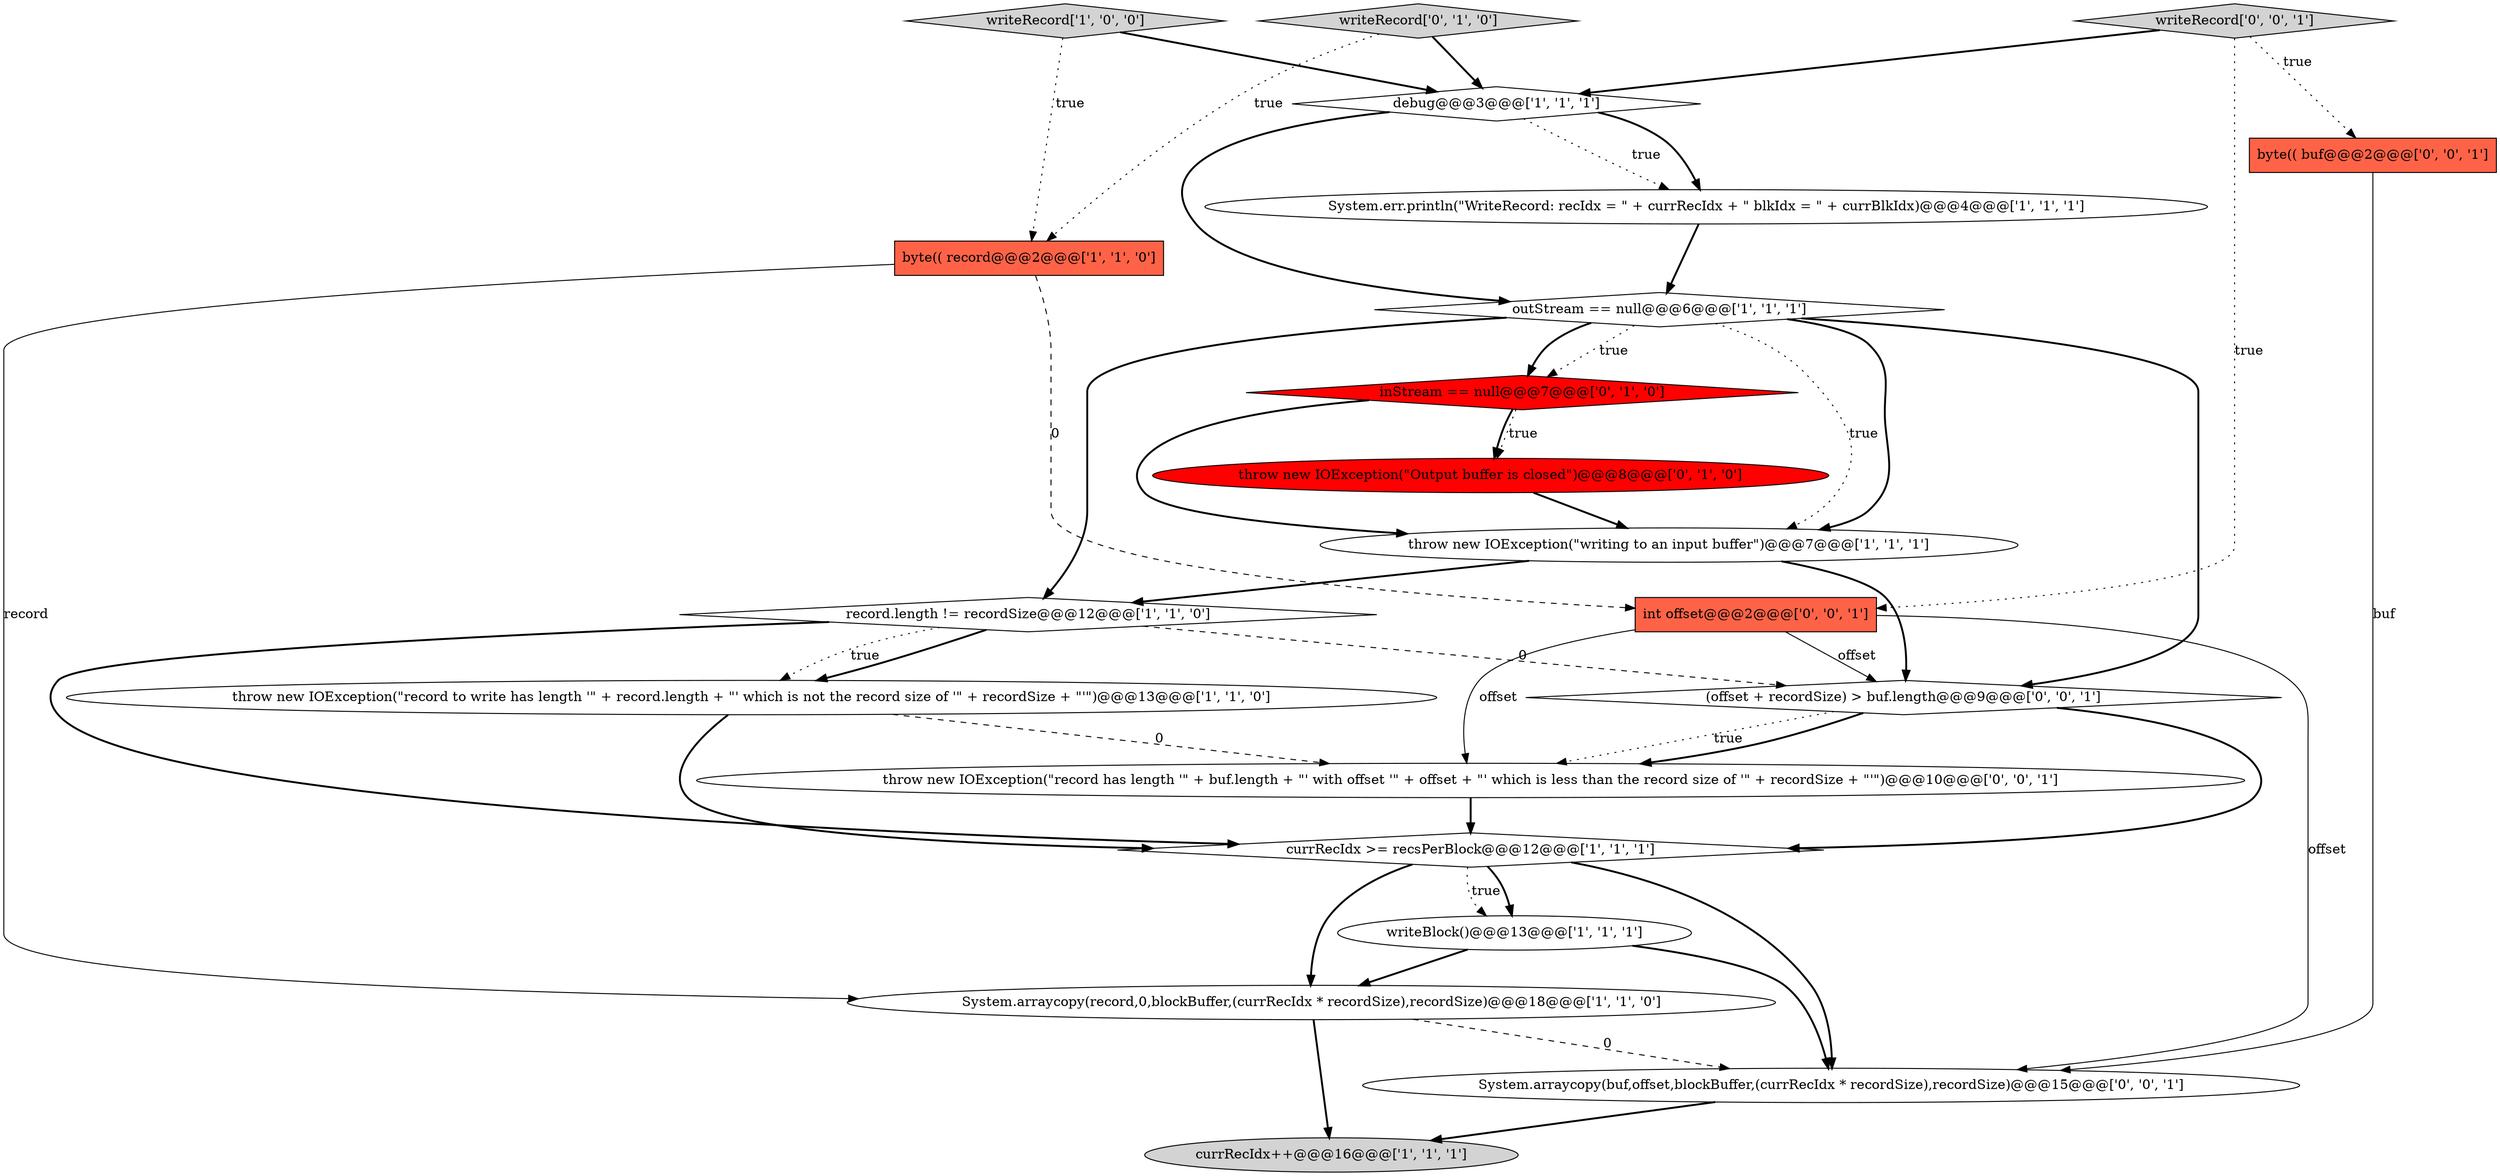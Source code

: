 digraph {
9 [style = filled, label = "currRecIdx++@@@16@@@['1', '1', '1']", fillcolor = lightgray, shape = ellipse image = "AAA0AAABBB1BBB"];
5 [style = filled, label = "throw new IOException(\"writing to an input buffer\")@@@7@@@['1', '1', '1']", fillcolor = white, shape = ellipse image = "AAA0AAABBB1BBB"];
3 [style = filled, label = "outStream == null@@@6@@@['1', '1', '1']", fillcolor = white, shape = diamond image = "AAA0AAABBB1BBB"];
6 [style = filled, label = "System.arraycopy(record,0,blockBuffer,(currRecIdx * recordSize),recordSize)@@@18@@@['1', '1', '0']", fillcolor = white, shape = ellipse image = "AAA0AAABBB1BBB"];
1 [style = filled, label = "System.err.println(\"WriteRecord: recIdx = \" + currRecIdx + \" blkIdx = \" + currBlkIdx)@@@4@@@['1', '1', '1']", fillcolor = white, shape = ellipse image = "AAA0AAABBB1BBB"];
15 [style = filled, label = "byte(( buf@@@2@@@['0', '0', '1']", fillcolor = tomato, shape = box image = "AAA0AAABBB3BBB"];
18 [style = filled, label = "(offset + recordSize) > buf.length@@@9@@@['0', '0', '1']", fillcolor = white, shape = diamond image = "AAA0AAABBB3BBB"];
16 [style = filled, label = "System.arraycopy(buf,offset,blockBuffer,(currRecIdx * recordSize),recordSize)@@@15@@@['0', '0', '1']", fillcolor = white, shape = ellipse image = "AAA0AAABBB3BBB"];
17 [style = filled, label = "int offset@@@2@@@['0', '0', '1']", fillcolor = tomato, shape = box image = "AAA0AAABBB3BBB"];
7 [style = filled, label = "writeRecord['1', '0', '0']", fillcolor = lightgray, shape = diamond image = "AAA0AAABBB1BBB"];
14 [style = filled, label = "throw new IOException(\"Output buffer is closed\")@@@8@@@['0', '1', '0']", fillcolor = red, shape = ellipse image = "AAA1AAABBB2BBB"];
11 [style = filled, label = "writeBlock()@@@13@@@['1', '1', '1']", fillcolor = white, shape = ellipse image = "AAA0AAABBB1BBB"];
12 [style = filled, label = "inStream == null@@@7@@@['0', '1', '0']", fillcolor = red, shape = diamond image = "AAA1AAABBB2BBB"];
13 [style = filled, label = "writeRecord['0', '1', '0']", fillcolor = lightgray, shape = diamond image = "AAA0AAABBB2BBB"];
0 [style = filled, label = "record.length != recordSize@@@12@@@['1', '1', '0']", fillcolor = white, shape = diamond image = "AAA0AAABBB1BBB"];
20 [style = filled, label = "writeRecord['0', '0', '1']", fillcolor = lightgray, shape = diamond image = "AAA0AAABBB3BBB"];
4 [style = filled, label = "throw new IOException(\"record to write has length '\" + record.length + \"' which is not the record size of '\" + recordSize + \"'\")@@@13@@@['1', '1', '0']", fillcolor = white, shape = ellipse image = "AAA0AAABBB1BBB"];
10 [style = filled, label = "byte(( record@@@2@@@['1', '1', '0']", fillcolor = tomato, shape = box image = "AAA0AAABBB1BBB"];
2 [style = filled, label = "currRecIdx >= recsPerBlock@@@12@@@['1', '1', '1']", fillcolor = white, shape = diamond image = "AAA0AAABBB1BBB"];
19 [style = filled, label = "throw new IOException(\"record has length '\" + buf.length + \"' with offset '\" + offset + \"' which is less than the record size of '\" + recordSize + \"'\")@@@10@@@['0', '0', '1']", fillcolor = white, shape = ellipse image = "AAA0AAABBB3BBB"];
8 [style = filled, label = "debug@@@3@@@['1', '1', '1']", fillcolor = white, shape = diamond image = "AAA0AAABBB1BBB"];
11->16 [style = bold, label=""];
7->10 [style = dotted, label="true"];
12->5 [style = bold, label=""];
2->6 [style = bold, label=""];
20->17 [style = dotted, label="true"];
11->6 [style = bold, label=""];
0->4 [style = dotted, label="true"];
8->3 [style = bold, label=""];
17->16 [style = solid, label="offset"];
18->19 [style = dotted, label="true"];
1->3 [style = bold, label=""];
0->2 [style = bold, label=""];
17->18 [style = solid, label="offset"];
18->19 [style = bold, label=""];
5->18 [style = bold, label=""];
4->2 [style = bold, label=""];
19->2 [style = bold, label=""];
3->12 [style = bold, label=""];
18->2 [style = bold, label=""];
13->10 [style = dotted, label="true"];
7->8 [style = bold, label=""];
3->0 [style = bold, label=""];
2->11 [style = dotted, label="true"];
3->18 [style = bold, label=""];
8->1 [style = dotted, label="true"];
8->1 [style = bold, label=""];
12->14 [style = dotted, label="true"];
3->5 [style = bold, label=""];
20->8 [style = bold, label=""];
3->5 [style = dotted, label="true"];
6->16 [style = dashed, label="0"];
5->0 [style = bold, label=""];
0->4 [style = bold, label=""];
3->12 [style = dotted, label="true"];
12->14 [style = bold, label=""];
15->16 [style = solid, label="buf"];
10->17 [style = dashed, label="0"];
0->18 [style = dashed, label="0"];
4->19 [style = dashed, label="0"];
6->9 [style = bold, label=""];
10->6 [style = solid, label="record"];
13->8 [style = bold, label=""];
2->11 [style = bold, label=""];
16->9 [style = bold, label=""];
20->15 [style = dotted, label="true"];
17->19 [style = solid, label="offset"];
14->5 [style = bold, label=""];
2->16 [style = bold, label=""];
}
